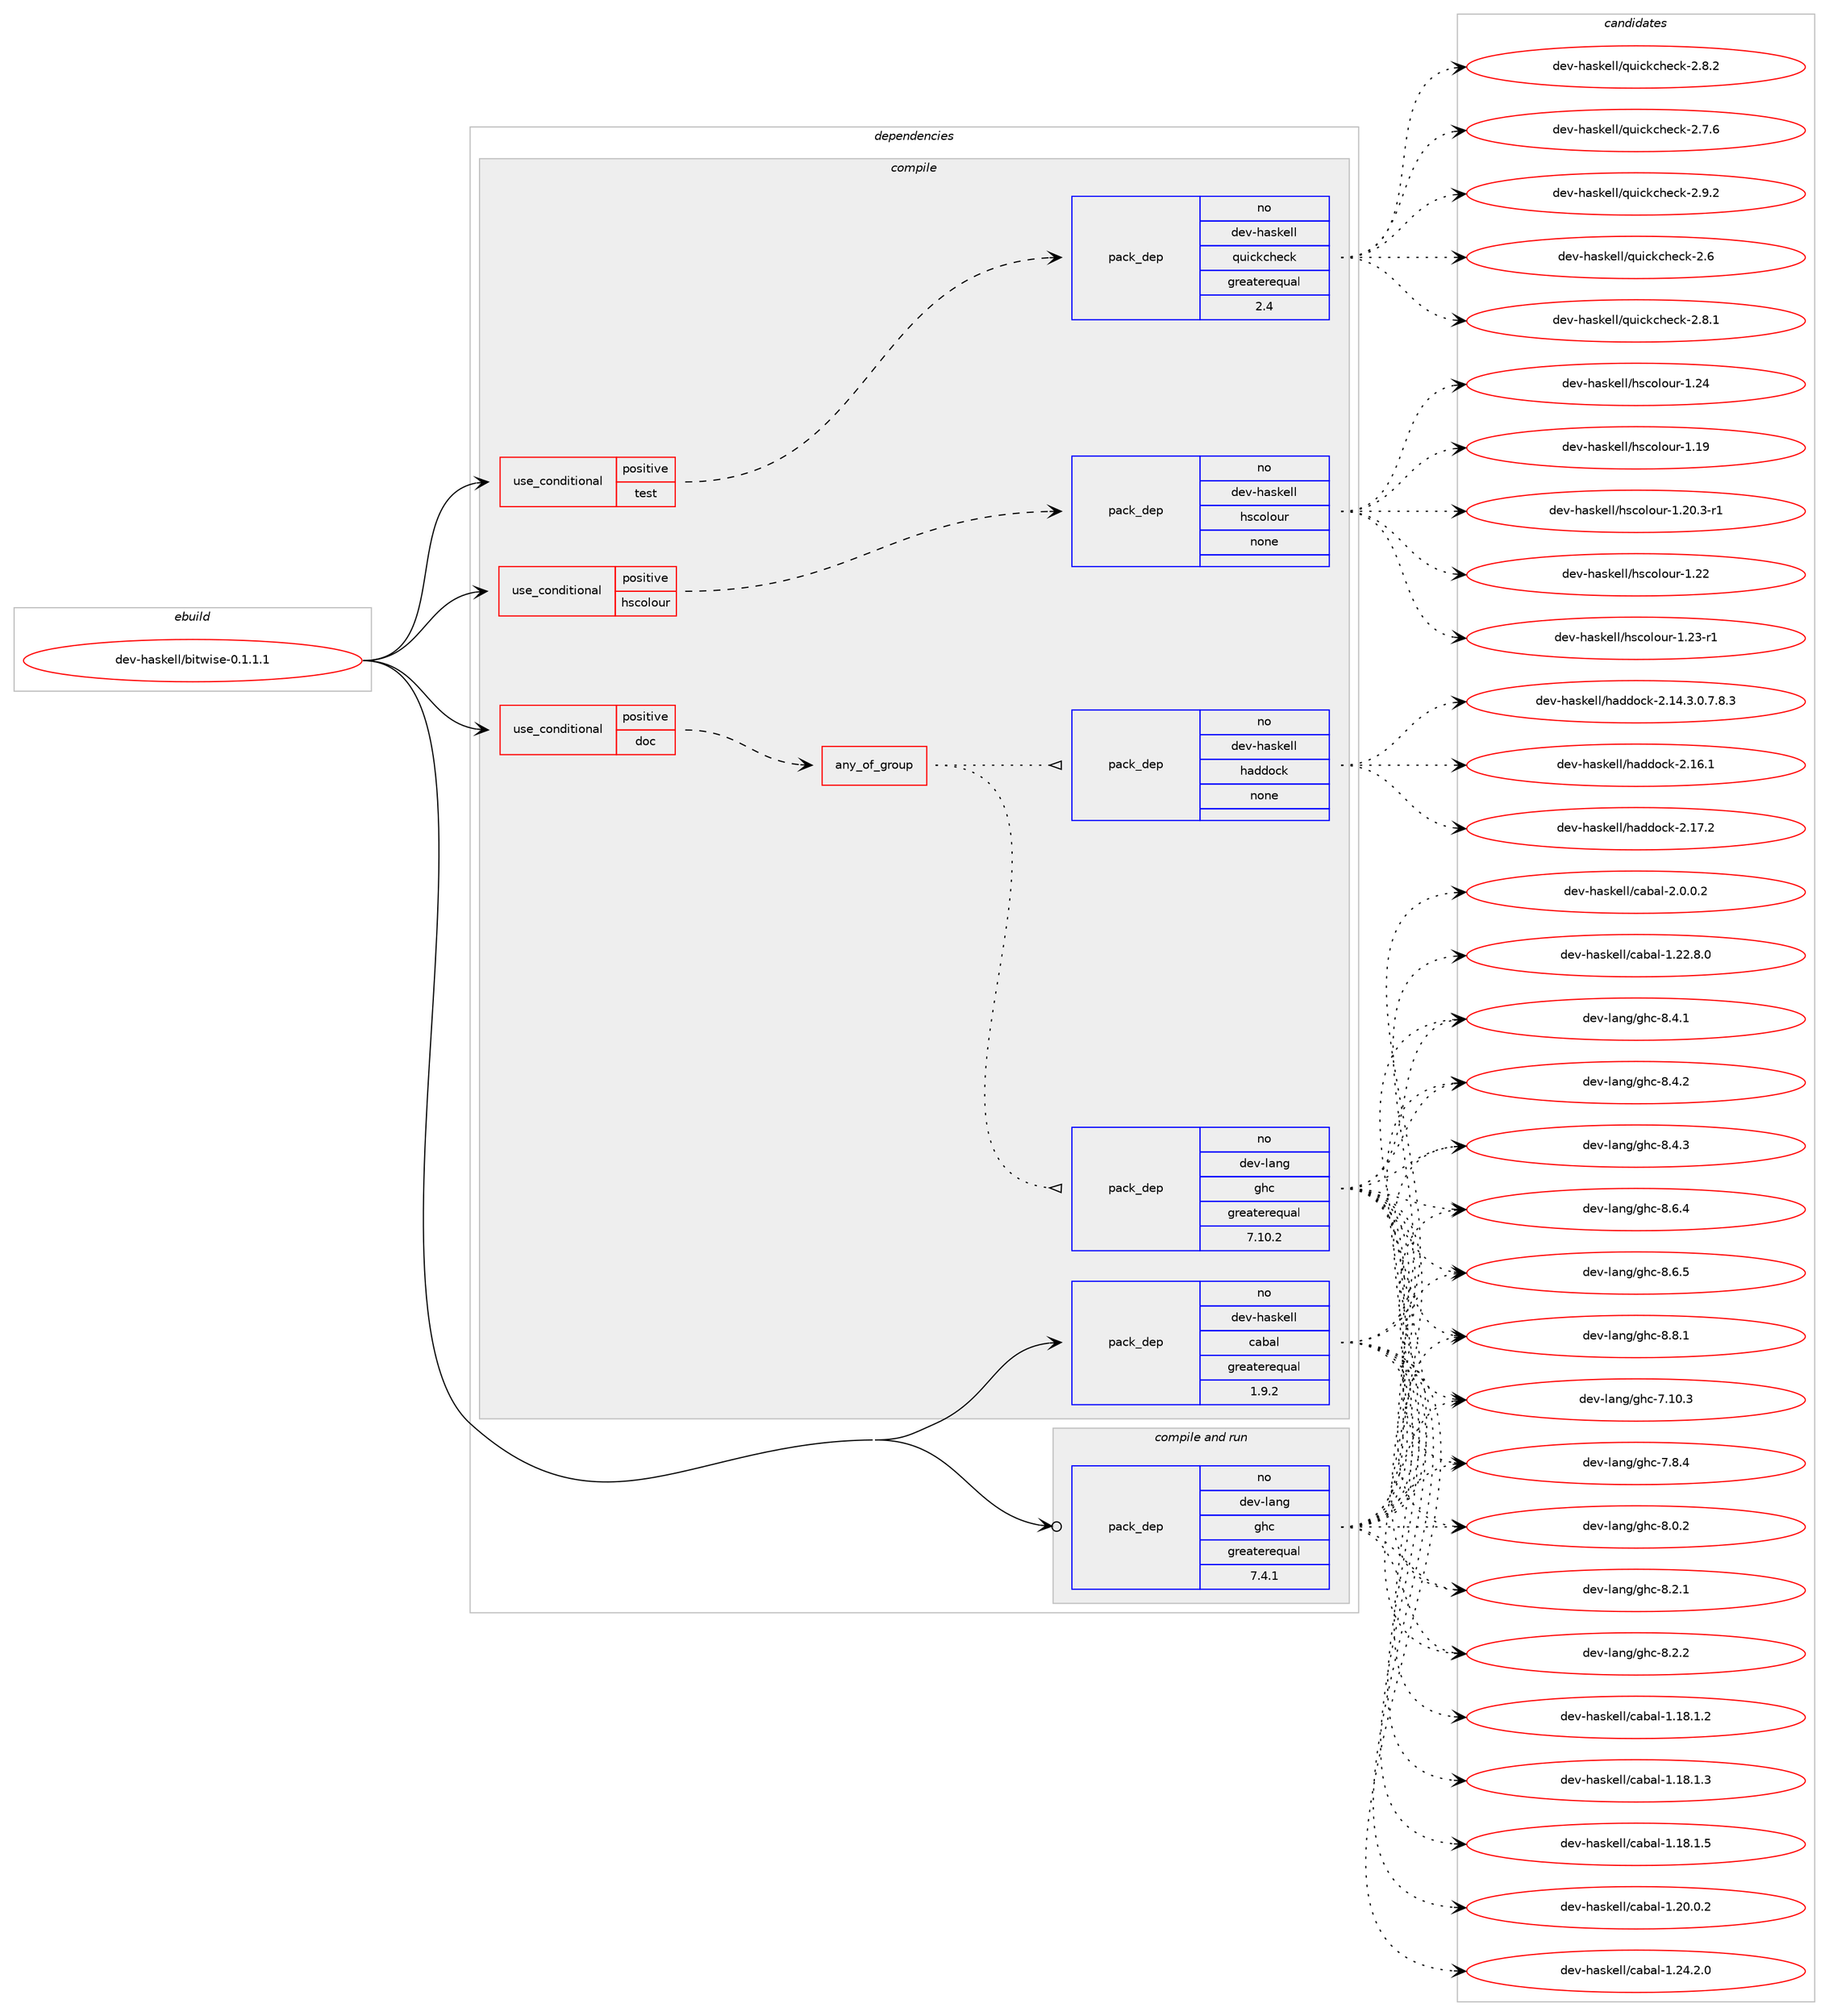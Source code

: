 digraph prolog {

# *************
# Graph options
# *************

newrank=true;
concentrate=true;
compound=true;
graph [rankdir=LR,fontname=Helvetica,fontsize=10,ranksep=1.5];#, ranksep=2.5, nodesep=0.2];
edge  [arrowhead=vee];
node  [fontname=Helvetica,fontsize=10];

# **********
# The ebuild
# **********

subgraph cluster_leftcol {
color=gray;
rank=same;
label=<<i>ebuild</i>>;
id [label="dev-haskell/bitwise-0.1.1.1", color=red, width=4, href="../dev-haskell/bitwise-0.1.1.1.svg"];
}

# ****************
# The dependencies
# ****************

subgraph cluster_midcol {
color=gray;
label=<<i>dependencies</i>>;
subgraph cluster_compile {
fillcolor="#eeeeee";
style=filled;
label=<<i>compile</i>>;
subgraph cond124910 {
dependency527410 [label=<<TABLE BORDER="0" CELLBORDER="1" CELLSPACING="0" CELLPADDING="4"><TR><TD ROWSPAN="3" CELLPADDING="10">use_conditional</TD></TR><TR><TD>positive</TD></TR><TR><TD>doc</TD></TR></TABLE>>, shape=none, color=red];
subgraph any9544 {
dependency527411 [label=<<TABLE BORDER="0" CELLBORDER="1" CELLSPACING="0" CELLPADDING="4"><TR><TD CELLPADDING="10">any_of_group</TD></TR></TABLE>>, shape=none, color=red];subgraph pack392599 {
dependency527412 [label=<<TABLE BORDER="0" CELLBORDER="1" CELLSPACING="0" CELLPADDING="4" WIDTH="220"><TR><TD ROWSPAN="6" CELLPADDING="30">pack_dep</TD></TR><TR><TD WIDTH="110">no</TD></TR><TR><TD>dev-haskell</TD></TR><TR><TD>haddock</TD></TR><TR><TD>none</TD></TR><TR><TD></TD></TR></TABLE>>, shape=none, color=blue];
}
dependency527411:e -> dependency527412:w [weight=20,style="dotted",arrowhead="oinv"];
subgraph pack392600 {
dependency527413 [label=<<TABLE BORDER="0" CELLBORDER="1" CELLSPACING="0" CELLPADDING="4" WIDTH="220"><TR><TD ROWSPAN="6" CELLPADDING="30">pack_dep</TD></TR><TR><TD WIDTH="110">no</TD></TR><TR><TD>dev-lang</TD></TR><TR><TD>ghc</TD></TR><TR><TD>greaterequal</TD></TR><TR><TD>7.10.2</TD></TR></TABLE>>, shape=none, color=blue];
}
dependency527411:e -> dependency527413:w [weight=20,style="dotted",arrowhead="oinv"];
}
dependency527410:e -> dependency527411:w [weight=20,style="dashed",arrowhead="vee"];
}
id:e -> dependency527410:w [weight=20,style="solid",arrowhead="vee"];
subgraph cond124911 {
dependency527414 [label=<<TABLE BORDER="0" CELLBORDER="1" CELLSPACING="0" CELLPADDING="4"><TR><TD ROWSPAN="3" CELLPADDING="10">use_conditional</TD></TR><TR><TD>positive</TD></TR><TR><TD>hscolour</TD></TR></TABLE>>, shape=none, color=red];
subgraph pack392601 {
dependency527415 [label=<<TABLE BORDER="0" CELLBORDER="1" CELLSPACING="0" CELLPADDING="4" WIDTH="220"><TR><TD ROWSPAN="6" CELLPADDING="30">pack_dep</TD></TR><TR><TD WIDTH="110">no</TD></TR><TR><TD>dev-haskell</TD></TR><TR><TD>hscolour</TD></TR><TR><TD>none</TD></TR><TR><TD></TD></TR></TABLE>>, shape=none, color=blue];
}
dependency527414:e -> dependency527415:w [weight=20,style="dashed",arrowhead="vee"];
}
id:e -> dependency527414:w [weight=20,style="solid",arrowhead="vee"];
subgraph cond124912 {
dependency527416 [label=<<TABLE BORDER="0" CELLBORDER="1" CELLSPACING="0" CELLPADDING="4"><TR><TD ROWSPAN="3" CELLPADDING="10">use_conditional</TD></TR><TR><TD>positive</TD></TR><TR><TD>test</TD></TR></TABLE>>, shape=none, color=red];
subgraph pack392602 {
dependency527417 [label=<<TABLE BORDER="0" CELLBORDER="1" CELLSPACING="0" CELLPADDING="4" WIDTH="220"><TR><TD ROWSPAN="6" CELLPADDING="30">pack_dep</TD></TR><TR><TD WIDTH="110">no</TD></TR><TR><TD>dev-haskell</TD></TR><TR><TD>quickcheck</TD></TR><TR><TD>greaterequal</TD></TR><TR><TD>2.4</TD></TR></TABLE>>, shape=none, color=blue];
}
dependency527416:e -> dependency527417:w [weight=20,style="dashed",arrowhead="vee"];
}
id:e -> dependency527416:w [weight=20,style="solid",arrowhead="vee"];
subgraph pack392603 {
dependency527418 [label=<<TABLE BORDER="0" CELLBORDER="1" CELLSPACING="0" CELLPADDING="4" WIDTH="220"><TR><TD ROWSPAN="6" CELLPADDING="30">pack_dep</TD></TR><TR><TD WIDTH="110">no</TD></TR><TR><TD>dev-haskell</TD></TR><TR><TD>cabal</TD></TR><TR><TD>greaterequal</TD></TR><TR><TD>1.9.2</TD></TR></TABLE>>, shape=none, color=blue];
}
id:e -> dependency527418:w [weight=20,style="solid",arrowhead="vee"];
}
subgraph cluster_compileandrun {
fillcolor="#eeeeee";
style=filled;
label=<<i>compile and run</i>>;
subgraph pack392604 {
dependency527419 [label=<<TABLE BORDER="0" CELLBORDER="1" CELLSPACING="0" CELLPADDING="4" WIDTH="220"><TR><TD ROWSPAN="6" CELLPADDING="30">pack_dep</TD></TR><TR><TD WIDTH="110">no</TD></TR><TR><TD>dev-lang</TD></TR><TR><TD>ghc</TD></TR><TR><TD>greaterequal</TD></TR><TR><TD>7.4.1</TD></TR></TABLE>>, shape=none, color=blue];
}
id:e -> dependency527419:w [weight=20,style="solid",arrowhead="odotvee"];
}
subgraph cluster_run {
fillcolor="#eeeeee";
style=filled;
label=<<i>run</i>>;
}
}

# **************
# The candidates
# **************

subgraph cluster_choices {
rank=same;
color=gray;
label=<<i>candidates</i>>;

subgraph choice392599 {
color=black;
nodesep=1;
choice1001011184510497115107101108108471049710010011199107455046495246514648465546564651 [label="dev-haskell/haddock-2.14.3.0.7.8.3", color=red, width=4,href="../dev-haskell/haddock-2.14.3.0.7.8.3.svg"];
choice100101118451049711510710110810847104971001001119910745504649544649 [label="dev-haskell/haddock-2.16.1", color=red, width=4,href="../dev-haskell/haddock-2.16.1.svg"];
choice100101118451049711510710110810847104971001001119910745504649554650 [label="dev-haskell/haddock-2.17.2", color=red, width=4,href="../dev-haskell/haddock-2.17.2.svg"];
dependency527412:e -> choice1001011184510497115107101108108471049710010011199107455046495246514648465546564651:w [style=dotted,weight="100"];
dependency527412:e -> choice100101118451049711510710110810847104971001001119910745504649544649:w [style=dotted,weight="100"];
dependency527412:e -> choice100101118451049711510710110810847104971001001119910745504649554650:w [style=dotted,weight="100"];
}
subgraph choice392600 {
color=black;
nodesep=1;
choice1001011184510897110103471031049945554649484651 [label="dev-lang/ghc-7.10.3", color=red, width=4,href="../dev-lang/ghc-7.10.3.svg"];
choice10010111845108971101034710310499455546564652 [label="dev-lang/ghc-7.8.4", color=red, width=4,href="../dev-lang/ghc-7.8.4.svg"];
choice10010111845108971101034710310499455646484650 [label="dev-lang/ghc-8.0.2", color=red, width=4,href="../dev-lang/ghc-8.0.2.svg"];
choice10010111845108971101034710310499455646504649 [label="dev-lang/ghc-8.2.1", color=red, width=4,href="../dev-lang/ghc-8.2.1.svg"];
choice10010111845108971101034710310499455646504650 [label="dev-lang/ghc-8.2.2", color=red, width=4,href="../dev-lang/ghc-8.2.2.svg"];
choice10010111845108971101034710310499455646524649 [label="dev-lang/ghc-8.4.1", color=red, width=4,href="../dev-lang/ghc-8.4.1.svg"];
choice10010111845108971101034710310499455646524650 [label="dev-lang/ghc-8.4.2", color=red, width=4,href="../dev-lang/ghc-8.4.2.svg"];
choice10010111845108971101034710310499455646524651 [label="dev-lang/ghc-8.4.3", color=red, width=4,href="../dev-lang/ghc-8.4.3.svg"];
choice10010111845108971101034710310499455646544652 [label="dev-lang/ghc-8.6.4", color=red, width=4,href="../dev-lang/ghc-8.6.4.svg"];
choice10010111845108971101034710310499455646544653 [label="dev-lang/ghc-8.6.5", color=red, width=4,href="../dev-lang/ghc-8.6.5.svg"];
choice10010111845108971101034710310499455646564649 [label="dev-lang/ghc-8.8.1", color=red, width=4,href="../dev-lang/ghc-8.8.1.svg"];
dependency527413:e -> choice1001011184510897110103471031049945554649484651:w [style=dotted,weight="100"];
dependency527413:e -> choice10010111845108971101034710310499455546564652:w [style=dotted,weight="100"];
dependency527413:e -> choice10010111845108971101034710310499455646484650:w [style=dotted,weight="100"];
dependency527413:e -> choice10010111845108971101034710310499455646504649:w [style=dotted,weight="100"];
dependency527413:e -> choice10010111845108971101034710310499455646504650:w [style=dotted,weight="100"];
dependency527413:e -> choice10010111845108971101034710310499455646524649:w [style=dotted,weight="100"];
dependency527413:e -> choice10010111845108971101034710310499455646524650:w [style=dotted,weight="100"];
dependency527413:e -> choice10010111845108971101034710310499455646524651:w [style=dotted,weight="100"];
dependency527413:e -> choice10010111845108971101034710310499455646544652:w [style=dotted,weight="100"];
dependency527413:e -> choice10010111845108971101034710310499455646544653:w [style=dotted,weight="100"];
dependency527413:e -> choice10010111845108971101034710310499455646564649:w [style=dotted,weight="100"];
}
subgraph choice392601 {
color=black;
nodesep=1;
choice100101118451049711510710110810847104115991111081111171144549464957 [label="dev-haskell/hscolour-1.19", color=red, width=4,href="../dev-haskell/hscolour-1.19.svg"];
choice10010111845104971151071011081084710411599111108111117114454946504846514511449 [label="dev-haskell/hscolour-1.20.3-r1", color=red, width=4,href="../dev-haskell/hscolour-1.20.3-r1.svg"];
choice100101118451049711510710110810847104115991111081111171144549465050 [label="dev-haskell/hscolour-1.22", color=red, width=4,href="../dev-haskell/hscolour-1.22.svg"];
choice1001011184510497115107101108108471041159911110811111711445494650514511449 [label="dev-haskell/hscolour-1.23-r1", color=red, width=4,href="../dev-haskell/hscolour-1.23-r1.svg"];
choice100101118451049711510710110810847104115991111081111171144549465052 [label="dev-haskell/hscolour-1.24", color=red, width=4,href="../dev-haskell/hscolour-1.24.svg"];
dependency527415:e -> choice100101118451049711510710110810847104115991111081111171144549464957:w [style=dotted,weight="100"];
dependency527415:e -> choice10010111845104971151071011081084710411599111108111117114454946504846514511449:w [style=dotted,weight="100"];
dependency527415:e -> choice100101118451049711510710110810847104115991111081111171144549465050:w [style=dotted,weight="100"];
dependency527415:e -> choice1001011184510497115107101108108471041159911110811111711445494650514511449:w [style=dotted,weight="100"];
dependency527415:e -> choice100101118451049711510710110810847104115991111081111171144549465052:w [style=dotted,weight="100"];
}
subgraph choice392602 {
color=black;
nodesep=1;
choice10010111845104971151071011081084711311710599107991041019910745504654 [label="dev-haskell/quickcheck-2.6", color=red, width=4,href="../dev-haskell/quickcheck-2.6.svg"];
choice100101118451049711510710110810847113117105991079910410199107455046554654 [label="dev-haskell/quickcheck-2.7.6", color=red, width=4,href="../dev-haskell/quickcheck-2.7.6.svg"];
choice100101118451049711510710110810847113117105991079910410199107455046564649 [label="dev-haskell/quickcheck-2.8.1", color=red, width=4,href="../dev-haskell/quickcheck-2.8.1.svg"];
choice100101118451049711510710110810847113117105991079910410199107455046564650 [label="dev-haskell/quickcheck-2.8.2", color=red, width=4,href="../dev-haskell/quickcheck-2.8.2.svg"];
choice100101118451049711510710110810847113117105991079910410199107455046574650 [label="dev-haskell/quickcheck-2.9.2", color=red, width=4,href="../dev-haskell/quickcheck-2.9.2.svg"];
dependency527417:e -> choice10010111845104971151071011081084711311710599107991041019910745504654:w [style=dotted,weight="100"];
dependency527417:e -> choice100101118451049711510710110810847113117105991079910410199107455046554654:w [style=dotted,weight="100"];
dependency527417:e -> choice100101118451049711510710110810847113117105991079910410199107455046564649:w [style=dotted,weight="100"];
dependency527417:e -> choice100101118451049711510710110810847113117105991079910410199107455046564650:w [style=dotted,weight="100"];
dependency527417:e -> choice100101118451049711510710110810847113117105991079910410199107455046574650:w [style=dotted,weight="100"];
}
subgraph choice392603 {
color=black;
nodesep=1;
choice10010111845104971151071011081084799979897108454946495646494650 [label="dev-haskell/cabal-1.18.1.2", color=red, width=4,href="../dev-haskell/cabal-1.18.1.2.svg"];
choice10010111845104971151071011081084799979897108454946495646494651 [label="dev-haskell/cabal-1.18.1.3", color=red, width=4,href="../dev-haskell/cabal-1.18.1.3.svg"];
choice10010111845104971151071011081084799979897108454946495646494653 [label="dev-haskell/cabal-1.18.1.5", color=red, width=4,href="../dev-haskell/cabal-1.18.1.5.svg"];
choice10010111845104971151071011081084799979897108454946504846484650 [label="dev-haskell/cabal-1.20.0.2", color=red, width=4,href="../dev-haskell/cabal-1.20.0.2.svg"];
choice10010111845104971151071011081084799979897108454946505046564648 [label="dev-haskell/cabal-1.22.8.0", color=red, width=4,href="../dev-haskell/cabal-1.22.8.0.svg"];
choice10010111845104971151071011081084799979897108454946505246504648 [label="dev-haskell/cabal-1.24.2.0", color=red, width=4,href="../dev-haskell/cabal-1.24.2.0.svg"];
choice100101118451049711510710110810847999798971084550464846484650 [label="dev-haskell/cabal-2.0.0.2", color=red, width=4,href="../dev-haskell/cabal-2.0.0.2.svg"];
dependency527418:e -> choice10010111845104971151071011081084799979897108454946495646494650:w [style=dotted,weight="100"];
dependency527418:e -> choice10010111845104971151071011081084799979897108454946495646494651:w [style=dotted,weight="100"];
dependency527418:e -> choice10010111845104971151071011081084799979897108454946495646494653:w [style=dotted,weight="100"];
dependency527418:e -> choice10010111845104971151071011081084799979897108454946504846484650:w [style=dotted,weight="100"];
dependency527418:e -> choice10010111845104971151071011081084799979897108454946505046564648:w [style=dotted,weight="100"];
dependency527418:e -> choice10010111845104971151071011081084799979897108454946505246504648:w [style=dotted,weight="100"];
dependency527418:e -> choice100101118451049711510710110810847999798971084550464846484650:w [style=dotted,weight="100"];
}
subgraph choice392604 {
color=black;
nodesep=1;
choice1001011184510897110103471031049945554649484651 [label="dev-lang/ghc-7.10.3", color=red, width=4,href="../dev-lang/ghc-7.10.3.svg"];
choice10010111845108971101034710310499455546564652 [label="dev-lang/ghc-7.8.4", color=red, width=4,href="../dev-lang/ghc-7.8.4.svg"];
choice10010111845108971101034710310499455646484650 [label="dev-lang/ghc-8.0.2", color=red, width=4,href="../dev-lang/ghc-8.0.2.svg"];
choice10010111845108971101034710310499455646504649 [label="dev-lang/ghc-8.2.1", color=red, width=4,href="../dev-lang/ghc-8.2.1.svg"];
choice10010111845108971101034710310499455646504650 [label="dev-lang/ghc-8.2.2", color=red, width=4,href="../dev-lang/ghc-8.2.2.svg"];
choice10010111845108971101034710310499455646524649 [label="dev-lang/ghc-8.4.1", color=red, width=4,href="../dev-lang/ghc-8.4.1.svg"];
choice10010111845108971101034710310499455646524650 [label="dev-lang/ghc-8.4.2", color=red, width=4,href="../dev-lang/ghc-8.4.2.svg"];
choice10010111845108971101034710310499455646524651 [label="dev-lang/ghc-8.4.3", color=red, width=4,href="../dev-lang/ghc-8.4.3.svg"];
choice10010111845108971101034710310499455646544652 [label="dev-lang/ghc-8.6.4", color=red, width=4,href="../dev-lang/ghc-8.6.4.svg"];
choice10010111845108971101034710310499455646544653 [label="dev-lang/ghc-8.6.5", color=red, width=4,href="../dev-lang/ghc-8.6.5.svg"];
choice10010111845108971101034710310499455646564649 [label="dev-lang/ghc-8.8.1", color=red, width=4,href="../dev-lang/ghc-8.8.1.svg"];
dependency527419:e -> choice1001011184510897110103471031049945554649484651:w [style=dotted,weight="100"];
dependency527419:e -> choice10010111845108971101034710310499455546564652:w [style=dotted,weight="100"];
dependency527419:e -> choice10010111845108971101034710310499455646484650:w [style=dotted,weight="100"];
dependency527419:e -> choice10010111845108971101034710310499455646504649:w [style=dotted,weight="100"];
dependency527419:e -> choice10010111845108971101034710310499455646504650:w [style=dotted,weight="100"];
dependency527419:e -> choice10010111845108971101034710310499455646524649:w [style=dotted,weight="100"];
dependency527419:e -> choice10010111845108971101034710310499455646524650:w [style=dotted,weight="100"];
dependency527419:e -> choice10010111845108971101034710310499455646524651:w [style=dotted,weight="100"];
dependency527419:e -> choice10010111845108971101034710310499455646544652:w [style=dotted,weight="100"];
dependency527419:e -> choice10010111845108971101034710310499455646544653:w [style=dotted,weight="100"];
dependency527419:e -> choice10010111845108971101034710310499455646564649:w [style=dotted,weight="100"];
}
}

}
